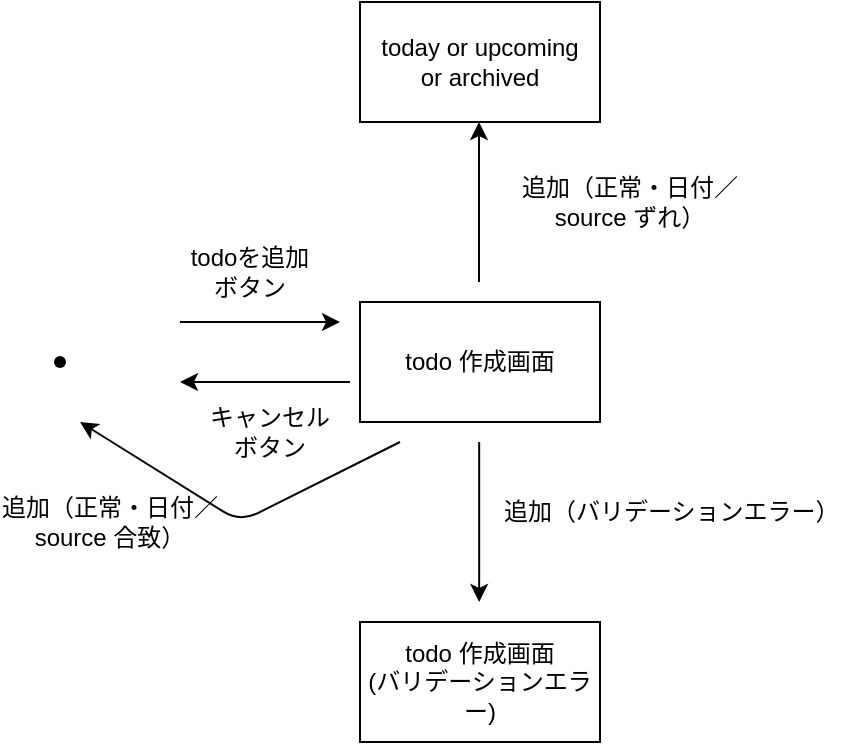 <mxfile>
    <diagram id="V_MRsCoPV3ZrS4DUv0Gd" name="ページ1">
        <mxGraphModel dx="678" dy="400" grid="1" gridSize="10" guides="1" tooltips="1" connect="1" arrows="1" fold="1" page="1" pageScale="1" pageWidth="827" pageHeight="1169" math="0" shadow="0">
            <root>
                <mxCell id="0"/>
                <mxCell id="1" parent="0"/>
                <mxCell id="3" value="" style="endArrow=classic;html=1;" parent="1" edge="1">
                    <mxGeometry width="50" height="50" relative="1" as="geometry">
                        <mxPoint x="290" y="160" as="sourcePoint"/>
                        <mxPoint x="370" y="160" as="targetPoint"/>
                    </mxGeometry>
                </mxCell>
                <mxCell id="4" value="todoを追加ボタン" style="text;html=1;align=center;verticalAlign=middle;whiteSpace=wrap;rounded=0;" parent="1" vertex="1">
                    <mxGeometry x="290" y="120" width="70" height="30" as="geometry"/>
                </mxCell>
                <mxCell id="5" value="todo 作成画面" style="rounded=0;whiteSpace=wrap;html=1;" parent="1" vertex="1">
                    <mxGeometry x="380" y="150" width="120" height="60" as="geometry"/>
                </mxCell>
                <mxCell id="6" value="" style="endArrow=classic;html=1;" parent="1" edge="1">
                    <mxGeometry width="50" height="50" relative="1" as="geometry">
                        <mxPoint x="375" y="190" as="sourcePoint"/>
                        <mxPoint x="290" y="190" as="targetPoint"/>
                    </mxGeometry>
                </mxCell>
                <mxCell id="7" value="キャンセルボタン" style="text;html=1;align=center;verticalAlign=middle;whiteSpace=wrap;rounded=0;" parent="1" vertex="1">
                    <mxGeometry x="300" y="200" width="70" height="30" as="geometry"/>
                </mxCell>
                <mxCell id="14" value="追加（正常・日付／source 合致）" style="text;html=1;align=center;verticalAlign=middle;whiteSpace=wrap;rounded=0;" parent="1" vertex="1">
                    <mxGeometry x="200" y="240" width="110" height="40" as="geometry"/>
                </mxCell>
                <mxCell id="16" value="" style="endArrow=classic;html=1;" parent="1" edge="1">
                    <mxGeometry width="50" height="50" relative="1" as="geometry">
                        <mxPoint x="439.58" y="220" as="sourcePoint"/>
                        <mxPoint x="439.58" y="300" as="targetPoint"/>
                    </mxGeometry>
                </mxCell>
                <mxCell id="17" value="追加（バリデーションエラー）" style="text;html=1;align=left;verticalAlign=middle;whiteSpace=wrap;rounded=0;" parent="1" vertex="1">
                    <mxGeometry x="450" y="230" width="170" height="50" as="geometry"/>
                </mxCell>
                <mxCell id="18" value="todo&amp;nbsp;&lt;span style=&quot;color: rgb(0, 0, 0);&quot;&gt;作成&lt;/span&gt;画面&lt;br&gt;(バリデーションエラー)" style="rounded=0;whiteSpace=wrap;html=1;" parent="1" vertex="1">
                    <mxGeometry x="380" y="310" width="120" height="60" as="geometry"/>
                </mxCell>
                <mxCell id="19" value="" style="endArrow=classic;html=1;" edge="1" parent="1">
                    <mxGeometry width="50" height="50" relative="1" as="geometry">
                        <mxPoint x="439.5" y="140" as="sourcePoint"/>
                        <mxPoint x="439.5" y="60" as="targetPoint"/>
                    </mxGeometry>
                </mxCell>
                <mxCell id="20" value="追加（正常・日付／source ずれ）" style="text;html=1;align=center;verticalAlign=middle;whiteSpace=wrap;rounded=0;" vertex="1" parent="1">
                    <mxGeometry x="460" y="80" width="110" height="40" as="geometry"/>
                </mxCell>
                <mxCell id="21" value="today or upcoming　or archived" style="rounded=0;whiteSpace=wrap;html=1;" vertex="1" parent="1">
                    <mxGeometry x="380" width="120" height="60" as="geometry"/>
                </mxCell>
                <mxCell id="22" value="" style="shape=waypoint;sketch=0;fillStyle=solid;size=6;pointerEvents=1;points=[];fillColor=none;resizable=0;rotatable=0;perimeter=centerPerimeter;snapToPoint=1;" vertex="1" parent="1">
                    <mxGeometry x="220" y="170" width="20" height="20" as="geometry"/>
                </mxCell>
                <mxCell id="24" value="" style="endArrow=classic;html=1;" edge="1" parent="1">
                    <mxGeometry width="50" height="50" relative="1" as="geometry">
                        <mxPoint x="400" y="220" as="sourcePoint"/>
                        <mxPoint x="240" y="210" as="targetPoint"/>
                        <Array as="points">
                            <mxPoint x="320" y="260"/>
                        </Array>
                    </mxGeometry>
                </mxCell>
            </root>
        </mxGraphModel>
    </diagram>
</mxfile>